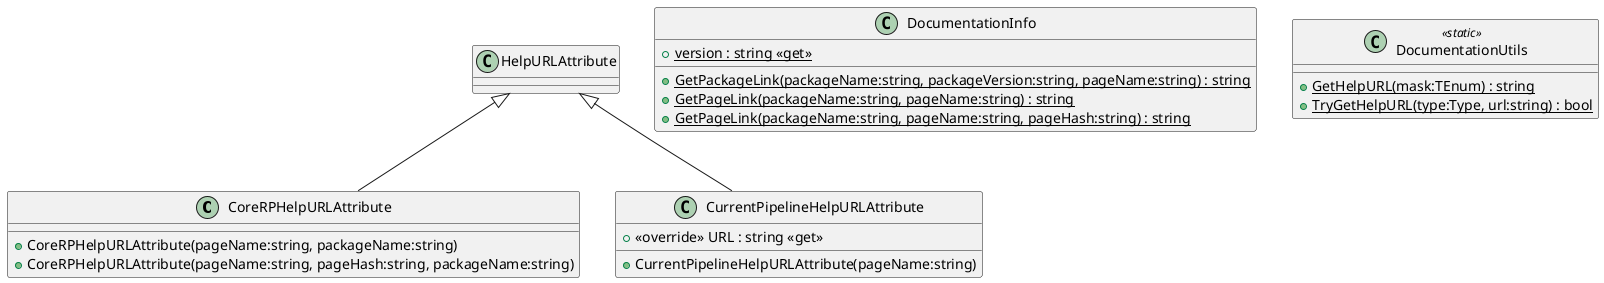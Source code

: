 @startuml
class CoreRPHelpURLAttribute {
    + CoreRPHelpURLAttribute(pageName:string, packageName:string)
    + CoreRPHelpURLAttribute(pageName:string, pageHash:string, packageName:string)
}
class CurrentPipelineHelpURLAttribute {
    + CurrentPipelineHelpURLAttribute(pageName:string)
    + <<override>> URL : string <<get>>
}
class DocumentationInfo {
    + {static} version : string <<get>>
    + {static} GetPackageLink(packageName:string, packageVersion:string, pageName:string) : string
    + {static} GetPageLink(packageName:string, pageName:string) : string
    + {static} GetPageLink(packageName:string, pageName:string, pageHash:string) : string
}
class DocumentationUtils <<static>> {
    + {static} GetHelpURL(mask:TEnum) : string
    + {static} TryGetHelpURL(type:Type, url:string) : bool
}
HelpURLAttribute <|-- CoreRPHelpURLAttribute
HelpURLAttribute <|-- CurrentPipelineHelpURLAttribute
@enduml
